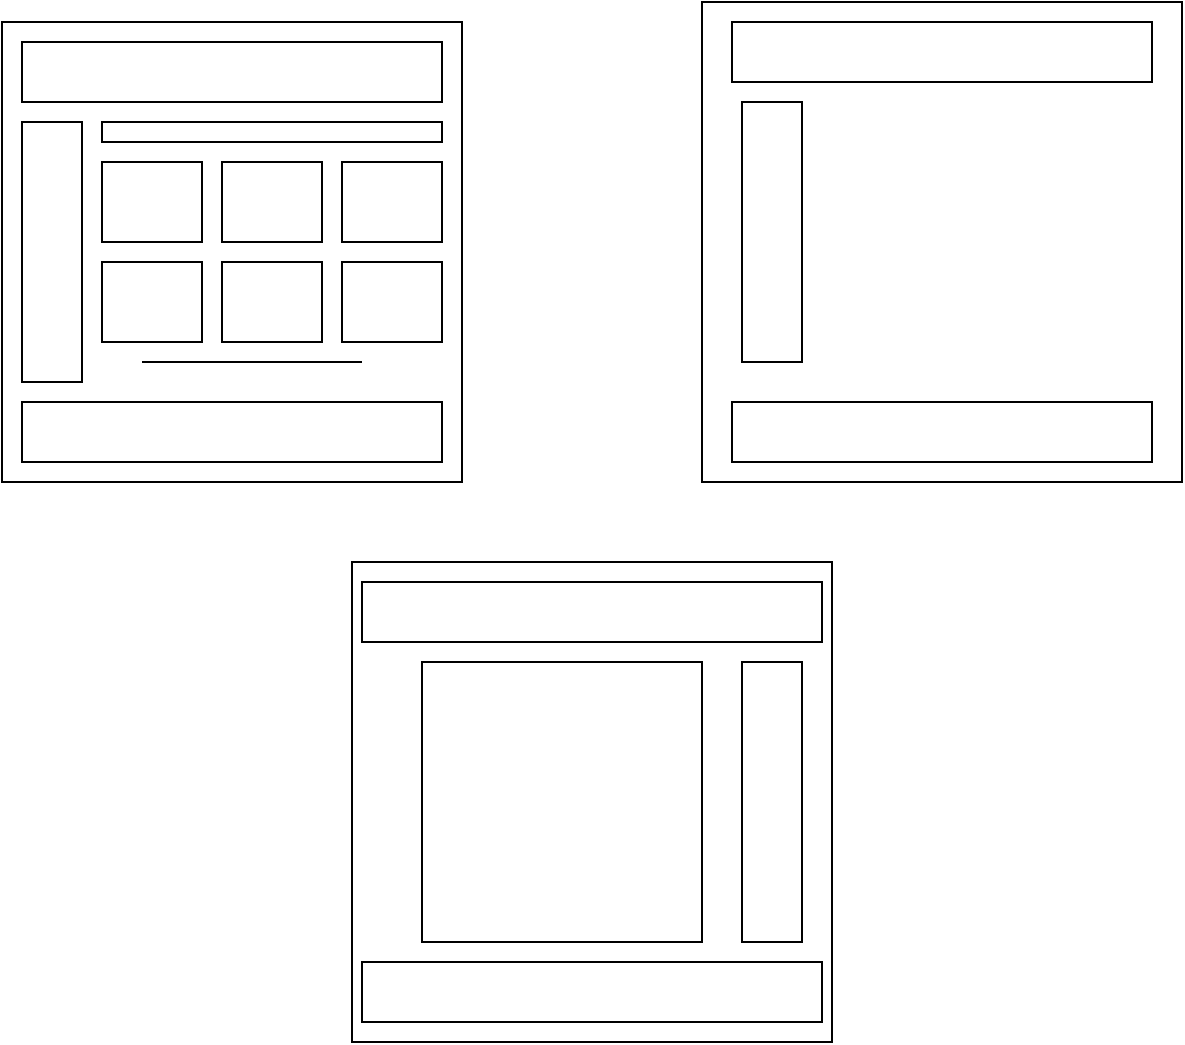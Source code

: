 <mxfile version="26.0.16">
  <diagram name="Page-1" id="pw0mbFrSKtVtHFD9CcJ6">
    <mxGraphModel dx="1050" dy="557" grid="1" gridSize="10" guides="1" tooltips="1" connect="1" arrows="1" fold="1" page="1" pageScale="1" pageWidth="850" pageHeight="1100" math="0" shadow="0">
      <root>
        <mxCell id="0" />
        <mxCell id="1" parent="0" />
        <mxCell id="7WqOnEUoiAn3P0yyxOXh-1" value="" style="whiteSpace=wrap;html=1;aspect=fixed;" vertex="1" parent="1">
          <mxGeometry x="130" y="90" width="230" height="230" as="geometry" />
        </mxCell>
        <mxCell id="7WqOnEUoiAn3P0yyxOXh-2" value="" style="whiteSpace=wrap;html=1;aspect=fixed;" vertex="1" parent="1">
          <mxGeometry x="480" y="80" width="240" height="240" as="geometry" />
        </mxCell>
        <mxCell id="7WqOnEUoiAn3P0yyxOXh-3" value="" style="whiteSpace=wrap;html=1;aspect=fixed;" vertex="1" parent="1">
          <mxGeometry x="305" y="360" width="240" height="240" as="geometry" />
        </mxCell>
        <mxCell id="7WqOnEUoiAn3P0yyxOXh-4" value="" style="rounded=0;whiteSpace=wrap;html=1;" vertex="1" parent="1">
          <mxGeometry x="140" y="100" width="210" height="30" as="geometry" />
        </mxCell>
        <mxCell id="7WqOnEUoiAn3P0yyxOXh-5" value="" style="rounded=0;whiteSpace=wrap;html=1;" vertex="1" parent="1">
          <mxGeometry x="495" y="90" width="210" height="30" as="geometry" />
        </mxCell>
        <mxCell id="7WqOnEUoiAn3P0yyxOXh-6" value="" style="rounded=0;whiteSpace=wrap;html=1;" vertex="1" parent="1">
          <mxGeometry x="310" y="370" width="230" height="30" as="geometry" />
        </mxCell>
        <mxCell id="7WqOnEUoiAn3P0yyxOXh-7" value="" style="rounded=0;whiteSpace=wrap;html=1;" vertex="1" parent="1">
          <mxGeometry x="140" y="280" width="210" height="30" as="geometry" />
        </mxCell>
        <mxCell id="7WqOnEUoiAn3P0yyxOXh-8" value="" style="rounded=0;whiteSpace=wrap;html=1;" vertex="1" parent="1">
          <mxGeometry x="495" y="280" width="210" height="30" as="geometry" />
        </mxCell>
        <mxCell id="7WqOnEUoiAn3P0yyxOXh-9" value="" style="rounded=0;whiteSpace=wrap;html=1;" vertex="1" parent="1">
          <mxGeometry x="310" y="560" width="230" height="30" as="geometry" />
        </mxCell>
        <mxCell id="7WqOnEUoiAn3P0yyxOXh-10" value="" style="rounded=0;whiteSpace=wrap;html=1;" vertex="1" parent="1">
          <mxGeometry x="140" y="140" width="30" height="130" as="geometry" />
        </mxCell>
        <mxCell id="7WqOnEUoiAn3P0yyxOXh-11" value="" style="rounded=0;whiteSpace=wrap;html=1;" vertex="1" parent="1">
          <mxGeometry x="500" y="130" width="30" height="130" as="geometry" />
        </mxCell>
        <mxCell id="7WqOnEUoiAn3P0yyxOXh-12" value="" style="rounded=0;whiteSpace=wrap;html=1;" vertex="1" parent="1">
          <mxGeometry x="500" y="410" width="30" height="140" as="geometry" />
        </mxCell>
        <mxCell id="7WqOnEUoiAn3P0yyxOXh-13" value="" style="whiteSpace=wrap;html=1;aspect=fixed;" vertex="1" parent="1">
          <mxGeometry x="340" y="410" width="140" height="140" as="geometry" />
        </mxCell>
        <mxCell id="7WqOnEUoiAn3P0yyxOXh-14" value="" style="rounded=0;whiteSpace=wrap;html=1;" vertex="1" parent="1">
          <mxGeometry x="180" y="140" width="170" height="10" as="geometry" />
        </mxCell>
        <mxCell id="7WqOnEUoiAn3P0yyxOXh-15" value="" style="rounded=0;whiteSpace=wrap;html=1;" vertex="1" parent="1">
          <mxGeometry x="180" y="160" width="50" height="40" as="geometry" />
        </mxCell>
        <mxCell id="7WqOnEUoiAn3P0yyxOXh-16" value="" style="rounded=0;whiteSpace=wrap;html=1;" vertex="1" parent="1">
          <mxGeometry x="180" y="210" width="50" height="40" as="geometry" />
        </mxCell>
        <mxCell id="7WqOnEUoiAn3P0yyxOXh-17" value="" style="rounded=0;whiteSpace=wrap;html=1;" vertex="1" parent="1">
          <mxGeometry x="240" y="160" width="50" height="40" as="geometry" />
        </mxCell>
        <mxCell id="7WqOnEUoiAn3P0yyxOXh-18" value="" style="rounded=0;whiteSpace=wrap;html=1;" vertex="1" parent="1">
          <mxGeometry x="300" y="210" width="50" height="40" as="geometry" />
        </mxCell>
        <mxCell id="7WqOnEUoiAn3P0yyxOXh-19" value="" style="rounded=0;whiteSpace=wrap;html=1;" vertex="1" parent="1">
          <mxGeometry x="300" y="160" width="50" height="40" as="geometry" />
        </mxCell>
        <mxCell id="7WqOnEUoiAn3P0yyxOXh-20" value="" style="rounded=0;whiteSpace=wrap;html=1;" vertex="1" parent="1">
          <mxGeometry x="240" y="210" width="50" height="40" as="geometry" />
        </mxCell>
        <mxCell id="7WqOnEUoiAn3P0yyxOXh-24" value="" style="endArrow=none;html=1;rounded=0;" edge="1" parent="1">
          <mxGeometry width="50" height="50" relative="1" as="geometry">
            <mxPoint x="200" y="260" as="sourcePoint" />
            <mxPoint x="310" y="260" as="targetPoint" />
          </mxGeometry>
        </mxCell>
      </root>
    </mxGraphModel>
  </diagram>
</mxfile>
